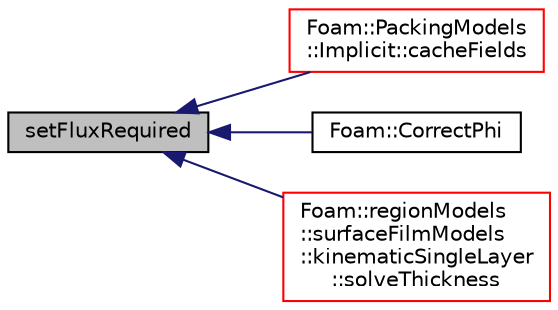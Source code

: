 digraph "setFluxRequired"
{
  bgcolor="transparent";
  edge [fontname="Helvetica",fontsize="10",labelfontname="Helvetica",labelfontsize="10"];
  node [fontname="Helvetica",fontsize="10",shape=record];
  rankdir="LR";
  Node4638 [label="setFluxRequired",height=0.2,width=0.4,color="black", fillcolor="grey75", style="filled", fontcolor="black"];
  Node4638 -> Node4639 [dir="back",color="midnightblue",fontsize="10",style="solid",fontname="Helvetica"];
  Node4639 [label="Foam::PackingModels\l::Implicit::cacheFields",height=0.2,width=0.4,color="red",URL="$a25385.html#a6005414ac27ae3e0b5a783ba216c1906",tooltip="Calculate the inter particles stresses. "];
  Node4638 -> Node4641 [dir="back",color="midnightblue",fontsize="10",style="solid",fontname="Helvetica"];
  Node4641 [label="Foam::CorrectPhi",height=0.2,width=0.4,color="black",URL="$a21851.html#ac25e7d2bbe87588cbf10d96cc1ae09a3"];
  Node4638 -> Node4642 [dir="back",color="midnightblue",fontsize="10",style="solid",fontname="Helvetica"];
  Node4642 [label="Foam::regionModels\l::surfaceFilmModels\l::kinematicSingleLayer\l::solveThickness",height=0.2,width=0.4,color="red",URL="$a30117.html#a38ccae6e6751502d71d2490fca96a516",tooltip="Solve coupled velocity-thickness equations. "];
}
